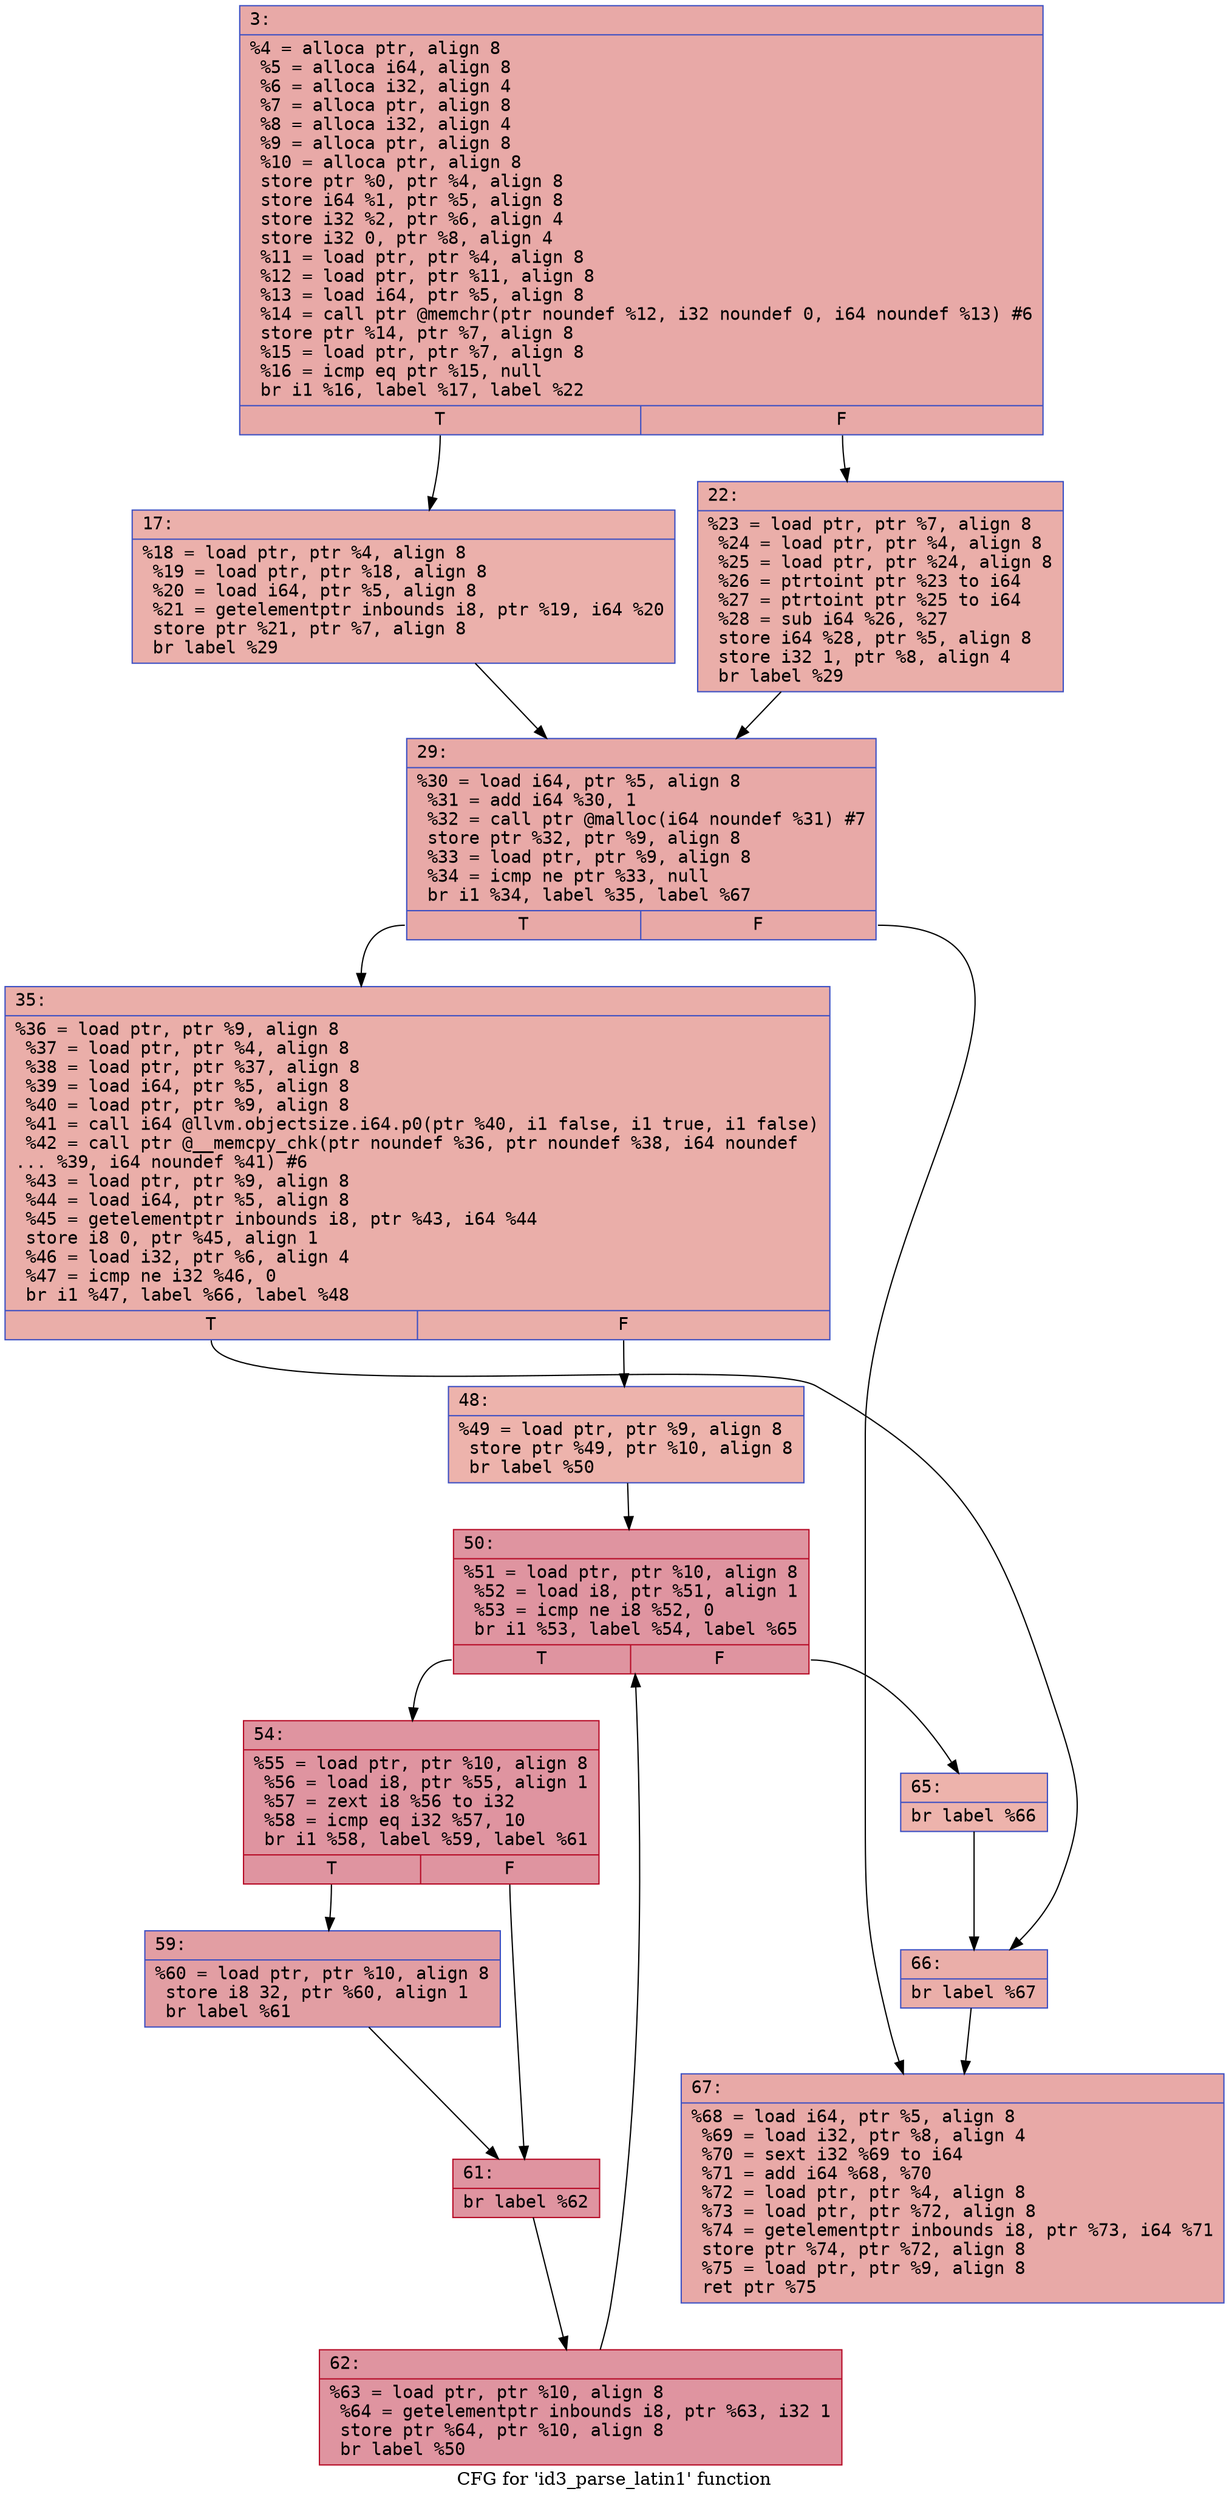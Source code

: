 digraph "CFG for 'id3_parse_latin1' function" {
	label="CFG for 'id3_parse_latin1' function";

	Node0x60000192f1b0 [shape=record,color="#3d50c3ff", style=filled, fillcolor="#ca3b3770" fontname="Courier",label="{3:\l|  %4 = alloca ptr, align 8\l  %5 = alloca i64, align 8\l  %6 = alloca i32, align 4\l  %7 = alloca ptr, align 8\l  %8 = alloca i32, align 4\l  %9 = alloca ptr, align 8\l  %10 = alloca ptr, align 8\l  store ptr %0, ptr %4, align 8\l  store i64 %1, ptr %5, align 8\l  store i32 %2, ptr %6, align 4\l  store i32 0, ptr %8, align 4\l  %11 = load ptr, ptr %4, align 8\l  %12 = load ptr, ptr %11, align 8\l  %13 = load i64, ptr %5, align 8\l  %14 = call ptr @memchr(ptr noundef %12, i32 noundef 0, i64 noundef %13) #6\l  store ptr %14, ptr %7, align 8\l  %15 = load ptr, ptr %7, align 8\l  %16 = icmp eq ptr %15, null\l  br i1 %16, label %17, label %22\l|{<s0>T|<s1>F}}"];
	Node0x60000192f1b0:s0 -> Node0x60000192f200[tooltip="3 -> 17\nProbability 37.50%" ];
	Node0x60000192f1b0:s1 -> Node0x60000192f250[tooltip="3 -> 22\nProbability 62.50%" ];
	Node0x60000192f200 [shape=record,color="#3d50c3ff", style=filled, fillcolor="#d24b4070" fontname="Courier",label="{17:\l|  %18 = load ptr, ptr %4, align 8\l  %19 = load ptr, ptr %18, align 8\l  %20 = load i64, ptr %5, align 8\l  %21 = getelementptr inbounds i8, ptr %19, i64 %20\l  store ptr %21, ptr %7, align 8\l  br label %29\l}"];
	Node0x60000192f200 -> Node0x60000192f2a0[tooltip="17 -> 29\nProbability 100.00%" ];
	Node0x60000192f250 [shape=record,color="#3d50c3ff", style=filled, fillcolor="#d0473d70" fontname="Courier",label="{22:\l|  %23 = load ptr, ptr %7, align 8\l  %24 = load ptr, ptr %4, align 8\l  %25 = load ptr, ptr %24, align 8\l  %26 = ptrtoint ptr %23 to i64\l  %27 = ptrtoint ptr %25 to i64\l  %28 = sub i64 %26, %27\l  store i64 %28, ptr %5, align 8\l  store i32 1, ptr %8, align 4\l  br label %29\l}"];
	Node0x60000192f250 -> Node0x60000192f2a0[tooltip="22 -> 29\nProbability 100.00%" ];
	Node0x60000192f2a0 [shape=record,color="#3d50c3ff", style=filled, fillcolor="#ca3b3770" fontname="Courier",label="{29:\l|  %30 = load i64, ptr %5, align 8\l  %31 = add i64 %30, 1\l  %32 = call ptr @malloc(i64 noundef %31) #7\l  store ptr %32, ptr %9, align 8\l  %33 = load ptr, ptr %9, align 8\l  %34 = icmp ne ptr %33, null\l  br i1 %34, label %35, label %67\l|{<s0>T|<s1>F}}"];
	Node0x60000192f2a0:s0 -> Node0x60000192f2f0[tooltip="29 -> 35\nProbability 62.50%" ];
	Node0x60000192f2a0:s1 -> Node0x60000192f5c0[tooltip="29 -> 67\nProbability 37.50%" ];
	Node0x60000192f2f0 [shape=record,color="#3d50c3ff", style=filled, fillcolor="#d0473d70" fontname="Courier",label="{35:\l|  %36 = load ptr, ptr %9, align 8\l  %37 = load ptr, ptr %4, align 8\l  %38 = load ptr, ptr %37, align 8\l  %39 = load i64, ptr %5, align 8\l  %40 = load ptr, ptr %9, align 8\l  %41 = call i64 @llvm.objectsize.i64.p0(ptr %40, i1 false, i1 true, i1 false)\l  %42 = call ptr @__memcpy_chk(ptr noundef %36, ptr noundef %38, i64 noundef\l... %39, i64 noundef %41) #6\l  %43 = load ptr, ptr %9, align 8\l  %44 = load i64, ptr %5, align 8\l  %45 = getelementptr inbounds i8, ptr %43, i64 %44\l  store i8 0, ptr %45, align 1\l  %46 = load i32, ptr %6, align 4\l  %47 = icmp ne i32 %46, 0\l  br i1 %47, label %66, label %48\l|{<s0>T|<s1>F}}"];
	Node0x60000192f2f0:s0 -> Node0x60000192f570[tooltip="35 -> 66\nProbability 62.50%" ];
	Node0x60000192f2f0:s1 -> Node0x60000192f340[tooltip="35 -> 48\nProbability 37.50%" ];
	Node0x60000192f340 [shape=record,color="#3d50c3ff", style=filled, fillcolor="#d6524470" fontname="Courier",label="{48:\l|  %49 = load ptr, ptr %9, align 8\l  store ptr %49, ptr %10, align 8\l  br label %50\l}"];
	Node0x60000192f340 -> Node0x60000192f390[tooltip="48 -> 50\nProbability 100.00%" ];
	Node0x60000192f390 [shape=record,color="#b70d28ff", style=filled, fillcolor="#b70d2870" fontname="Courier",label="{50:\l|  %51 = load ptr, ptr %10, align 8\l  %52 = load i8, ptr %51, align 1\l  %53 = icmp ne i8 %52, 0\l  br i1 %53, label %54, label %65\l|{<s0>T|<s1>F}}"];
	Node0x60000192f390:s0 -> Node0x60000192f3e0[tooltip="50 -> 54\nProbability 96.88%" ];
	Node0x60000192f390:s1 -> Node0x60000192f520[tooltip="50 -> 65\nProbability 3.12%" ];
	Node0x60000192f3e0 [shape=record,color="#b70d28ff", style=filled, fillcolor="#b70d2870" fontname="Courier",label="{54:\l|  %55 = load ptr, ptr %10, align 8\l  %56 = load i8, ptr %55, align 1\l  %57 = zext i8 %56 to i32\l  %58 = icmp eq i32 %57, 10\l  br i1 %58, label %59, label %61\l|{<s0>T|<s1>F}}"];
	Node0x60000192f3e0:s0 -> Node0x60000192f430[tooltip="54 -> 59\nProbability 50.00%" ];
	Node0x60000192f3e0:s1 -> Node0x60000192f480[tooltip="54 -> 61\nProbability 50.00%" ];
	Node0x60000192f430 [shape=record,color="#3d50c3ff", style=filled, fillcolor="#be242e70" fontname="Courier",label="{59:\l|  %60 = load ptr, ptr %10, align 8\l  store i8 32, ptr %60, align 1\l  br label %61\l}"];
	Node0x60000192f430 -> Node0x60000192f480[tooltip="59 -> 61\nProbability 100.00%" ];
	Node0x60000192f480 [shape=record,color="#b70d28ff", style=filled, fillcolor="#b70d2870" fontname="Courier",label="{61:\l|  br label %62\l}"];
	Node0x60000192f480 -> Node0x60000192f4d0[tooltip="61 -> 62\nProbability 100.00%" ];
	Node0x60000192f4d0 [shape=record,color="#b70d28ff", style=filled, fillcolor="#b70d2870" fontname="Courier",label="{62:\l|  %63 = load ptr, ptr %10, align 8\l  %64 = getelementptr inbounds i8, ptr %63, i32 1\l  store ptr %64, ptr %10, align 8\l  br label %50\l}"];
	Node0x60000192f4d0 -> Node0x60000192f390[tooltip="62 -> 50\nProbability 100.00%" ];
	Node0x60000192f520 [shape=record,color="#3d50c3ff", style=filled, fillcolor="#d6524470" fontname="Courier",label="{65:\l|  br label %66\l}"];
	Node0x60000192f520 -> Node0x60000192f570[tooltip="65 -> 66\nProbability 100.00%" ];
	Node0x60000192f570 [shape=record,color="#3d50c3ff", style=filled, fillcolor="#d0473d70" fontname="Courier",label="{66:\l|  br label %67\l}"];
	Node0x60000192f570 -> Node0x60000192f5c0[tooltip="66 -> 67\nProbability 100.00%" ];
	Node0x60000192f5c0 [shape=record,color="#3d50c3ff", style=filled, fillcolor="#ca3b3770" fontname="Courier",label="{67:\l|  %68 = load i64, ptr %5, align 8\l  %69 = load i32, ptr %8, align 4\l  %70 = sext i32 %69 to i64\l  %71 = add i64 %68, %70\l  %72 = load ptr, ptr %4, align 8\l  %73 = load ptr, ptr %72, align 8\l  %74 = getelementptr inbounds i8, ptr %73, i64 %71\l  store ptr %74, ptr %72, align 8\l  %75 = load ptr, ptr %9, align 8\l  ret ptr %75\l}"];
}
